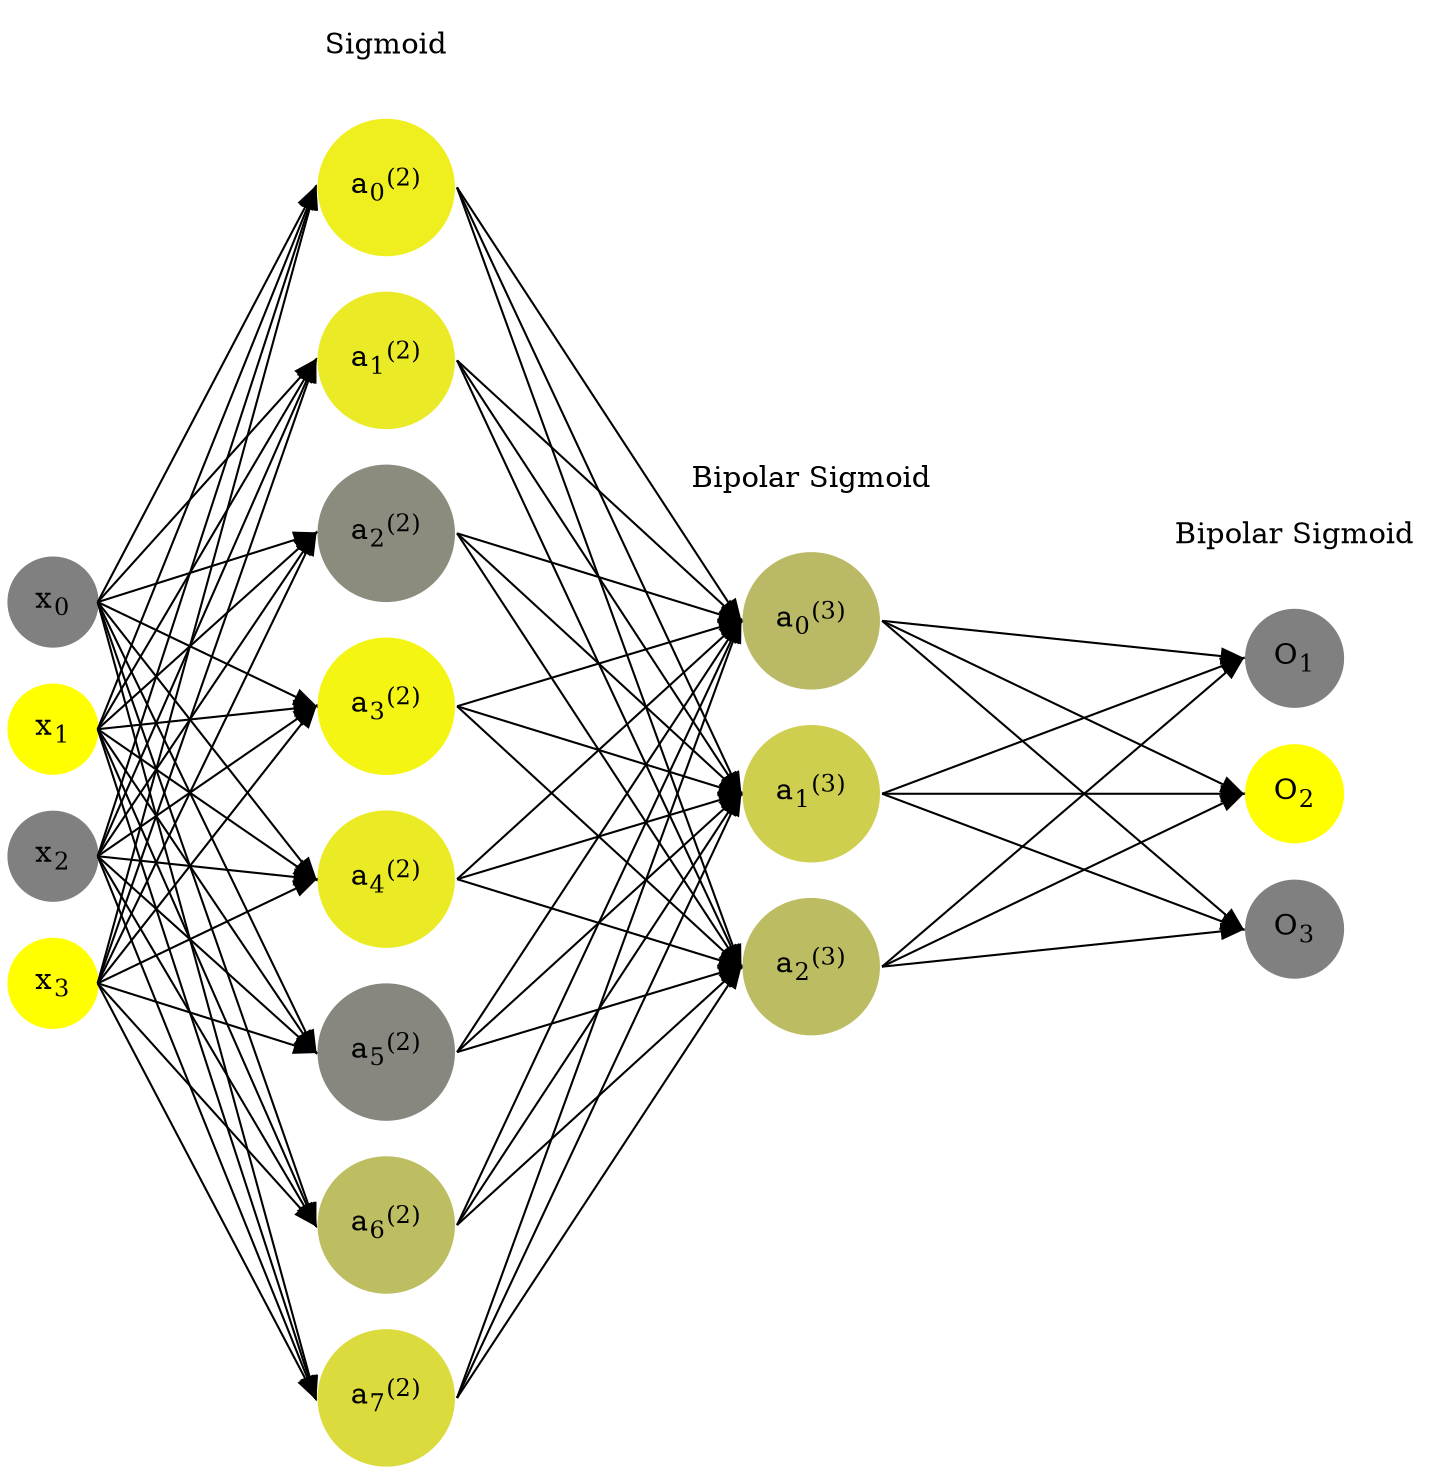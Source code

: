 digraph G {
	rankdir = LR;
	splines=false;
	edge[style=invis];
	ranksep= 1.4;
	{
	node [shape=circle, color="0.1667, 0.0, 0.5", style=filled, fillcolor="0.1667, 0.0, 0.5"];
	x0 [label=<x<sub>0</sub>>];
	}
	{
	node [shape=circle, color="0.1667, 1.0, 1.0", style=filled, fillcolor="0.1667, 1.0, 1.0"];
	x1 [label=<x<sub>1</sub>>];
	}
	{
	node [shape=circle, color="0.1667, 0.0, 0.5", style=filled, fillcolor="0.1667, 0.0, 0.5"];
	x2 [label=<x<sub>2</sub>>];
	}
	{
	node [shape=circle, color="0.1667, 1.0, 1.0", style=filled, fillcolor="0.1667, 1.0, 1.0"];
	x3 [label=<x<sub>3</sub>>];
	}
	{
	node [shape=circle, color="0.1667, 0.870007, 0.935004", style=filled, fillcolor="0.1667, 0.870007, 0.935004"];
	a02 [label=<a<sub>0</sub><sup>(2)</sup>>];
	}
	{
	node [shape=circle, color="0.1667, 0.834287, 0.917144", style=filled, fillcolor="0.1667, 0.834287, 0.917144"];
	a12 [label=<a<sub>1</sub><sup>(2)</sup>>];
	}
	{
	node [shape=circle, color="0.1667, 0.101410, 0.550705", style=filled, fillcolor="0.1667, 0.101410, 0.550705"];
	a22 [label=<a<sub>2</sub><sup>(2)</sup>>];
	}
	{
	node [shape=circle, color="0.1667, 0.918747, 0.959374", style=filled, fillcolor="0.1667, 0.918747, 0.959374"];
	a32 [label=<a<sub>3</sub><sup>(2)</sup>>];
	}
	{
	node [shape=circle, color="0.1667, 0.839664, 0.919832", style=filled, fillcolor="0.1667, 0.839664, 0.919832"];
	a42 [label=<a<sub>4</sub><sup>(2)</sup>>];
	}
	{
	node [shape=circle, color="0.1667, 0.059897, 0.529949", style=filled, fillcolor="0.1667, 0.059897, 0.529949"];
	a52 [label=<a<sub>5</sub><sup>(2)</sup>>];
	}
	{
	node [shape=circle, color="0.1667, 0.477726, 0.738863", style=filled, fillcolor="0.1667, 0.477726, 0.738863"];
	a62 [label=<a<sub>6</sub><sup>(2)</sup>>];
	}
	{
	node [shape=circle, color="0.1667, 0.712839, 0.856419", style=filled, fillcolor="0.1667, 0.712839, 0.856419"];
	a72 [label=<a<sub>7</sub><sup>(2)</sup>>];
	}
	{
	node [shape=circle, color="0.1667, 0.446630, 0.723315", style=filled, fillcolor="0.1667, 0.446630, 0.723315"];
	a03 [label=<a<sub>0</sub><sup>(3)</sup>>];
	}
	{
	node [shape=circle, color="0.1667, 0.613698, 0.806849", style=filled, fillcolor="0.1667, 0.613698, 0.806849"];
	a13 [label=<a<sub>1</sub><sup>(3)</sup>>];
	}
	{
	node [shape=circle, color="0.1667, 0.470078, 0.735039", style=filled, fillcolor="0.1667, 0.470078, 0.735039"];
	a23 [label=<a<sub>2</sub><sup>(3)</sup>>];
	}
	{
	node [shape=circle, color="0.1667, 0.0, 0.5", style=filled, fillcolor="0.1667, 0.0, 0.5"];
	O1 [label=<O<sub>1</sub>>];
	}
	{
	node [shape=circle, color="0.1667, 1.0, 1.0", style=filled, fillcolor="0.1667, 1.0, 1.0"];
	O2 [label=<O<sub>2</sub>>];
	}
	{
	node [shape=circle, color="0.1667, 0.0, 0.5", style=filled, fillcolor="0.1667, 0.0, 0.5"];
	O3 [label=<O<sub>3</sub>>];
	}
	{
	rank=same;
	x0->x1->x2->x3;
	}
	{
	rank=same;
	a02->a12->a22->a32->a42->a52->a62->a72;
	}
	{
	rank=same;
	a03->a13->a23;
	}
	{
	rank=same;
	O1->O2->O3;
	}
	l1 [shape=plaintext,label="Sigmoid"];
	l1->a02;
	{rank=same; l1;a02};
	l2 [shape=plaintext,label="Bipolar Sigmoid"];
	l2->a03;
	{rank=same; l2;a03};
	l3 [shape=plaintext,label="Bipolar Sigmoid"];
	l3->O1;
	{rank=same; l3;O1};
edge[style=solid, tailport=e, headport=w];
	{x0;x1;x2;x3} -> {a02;a12;a22;a32;a42;a52;a62;a72};
	{a02;a12;a22;a32;a42;a52;a62;a72} -> {a03;a13;a23};
	{a03;a13;a23} -> {O1,O2,O3};
}